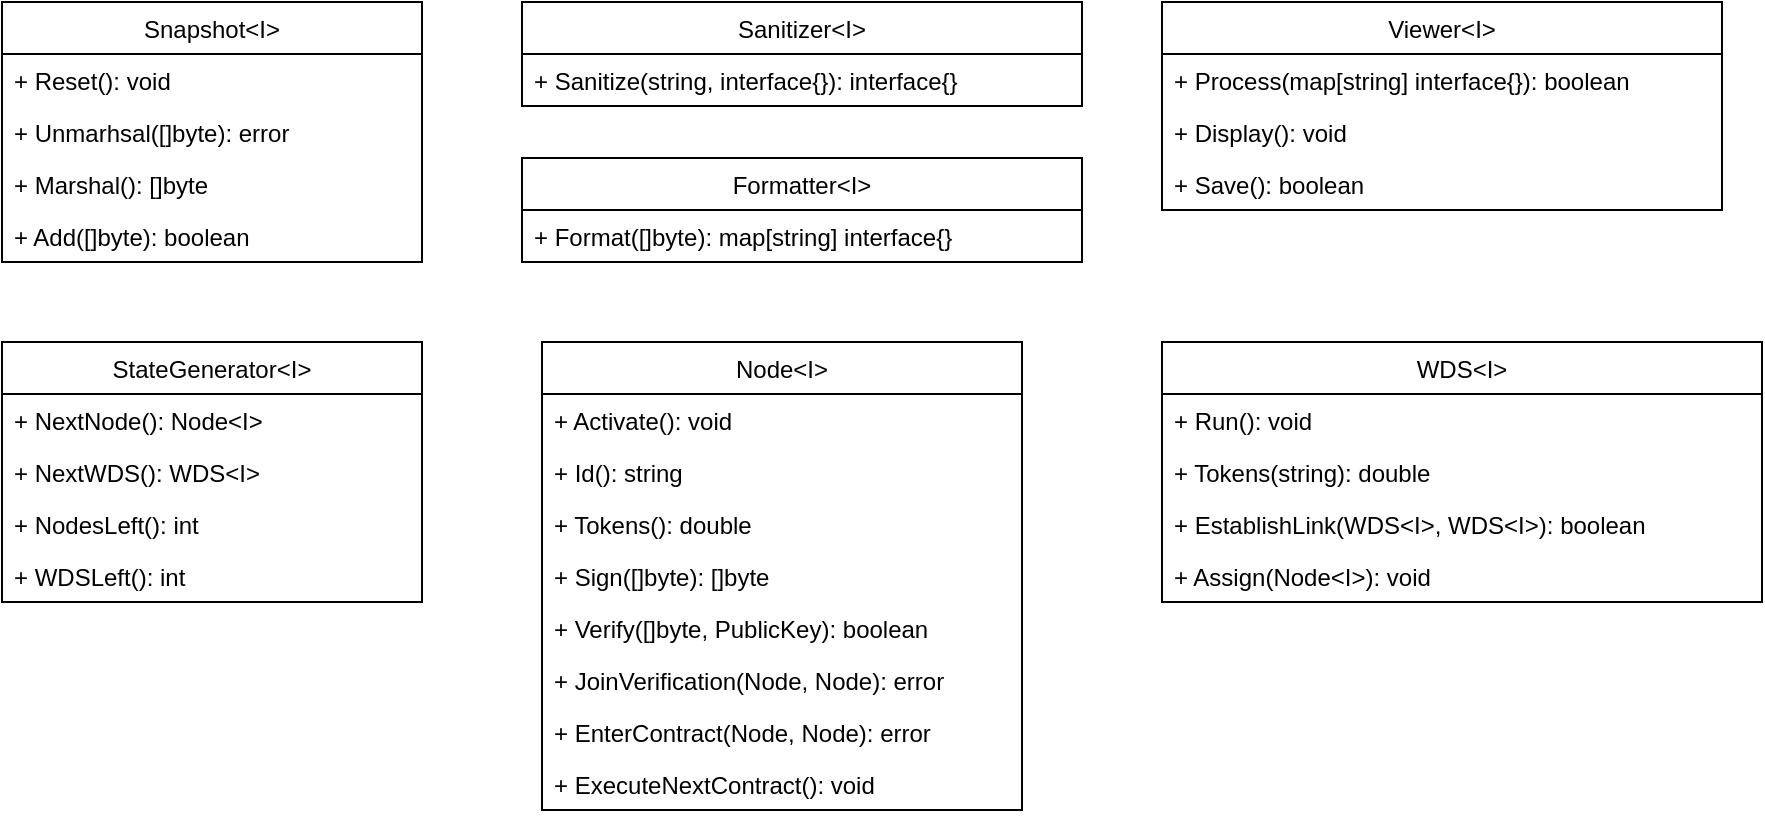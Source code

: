 <mxfile version="12.8.8" type="github">
  <diagram name="Page-1" id="9f46799a-70d6-7492-0946-bef42562c5a5">
    <mxGraphModel dx="1422" dy="771" grid="1" gridSize="10" guides="1" tooltips="1" connect="1" arrows="1" fold="1" page="1" pageScale="1" pageWidth="1100" pageHeight="850" background="#ffffff" math="0" shadow="0">
      <root>
        <mxCell id="0" />
        <mxCell id="1" parent="0" />
        <mxCell id="2IR7Bkg2tbde0Om3c2JG-1" value="Snapshot&lt;I&gt;" style="swimlane;fontStyle=0;childLayout=stackLayout;horizontal=1;startSize=26;fillColor=none;horizontalStack=0;resizeParent=1;resizeParentMax=0;resizeLast=0;collapsible=1;marginBottom=0;" vertex="1" parent="1">
          <mxGeometry x="80" y="30" width="210" height="130" as="geometry" />
        </mxCell>
        <mxCell id="2IR7Bkg2tbde0Om3c2JG-2" value="+ Reset(): void" style="text;strokeColor=none;fillColor=none;align=left;verticalAlign=top;spacingLeft=4;spacingRight=4;overflow=hidden;rotatable=0;points=[[0,0.5],[1,0.5]];portConstraint=eastwest;" vertex="1" parent="2IR7Bkg2tbde0Om3c2JG-1">
          <mxGeometry y="26" width="210" height="26" as="geometry" />
        </mxCell>
        <mxCell id="2IR7Bkg2tbde0Om3c2JG-3" value="+ Unmarhsal([]byte): error" style="text;strokeColor=none;fillColor=none;align=left;verticalAlign=top;spacingLeft=4;spacingRight=4;overflow=hidden;rotatable=0;points=[[0,0.5],[1,0.5]];portConstraint=eastwest;" vertex="1" parent="2IR7Bkg2tbde0Om3c2JG-1">
          <mxGeometry y="52" width="210" height="26" as="geometry" />
        </mxCell>
        <mxCell id="2IR7Bkg2tbde0Om3c2JG-4" value="+ Marshal(): []byte&#xa;" style="text;strokeColor=none;fillColor=none;align=left;verticalAlign=top;spacingLeft=4;spacingRight=4;overflow=hidden;rotatable=0;points=[[0,0.5],[1,0.5]];portConstraint=eastwest;" vertex="1" parent="2IR7Bkg2tbde0Om3c2JG-1">
          <mxGeometry y="78" width="210" height="26" as="geometry" />
        </mxCell>
        <mxCell id="2IR7Bkg2tbde0Om3c2JG-10" value="+ Add([]byte): boolean" style="text;strokeColor=none;fillColor=none;align=left;verticalAlign=top;spacingLeft=4;spacingRight=4;overflow=hidden;rotatable=0;points=[[0,0.5],[1,0.5]];portConstraint=eastwest;" vertex="1" parent="2IR7Bkg2tbde0Om3c2JG-1">
          <mxGeometry y="104" width="210" height="26" as="geometry" />
        </mxCell>
        <mxCell id="2IR7Bkg2tbde0Om3c2JG-11" value="Sanitizer&lt;I&gt;" style="swimlane;fontStyle=0;childLayout=stackLayout;horizontal=1;startSize=26;fillColor=none;horizontalStack=0;resizeParent=1;resizeParentMax=0;resizeLast=0;collapsible=1;marginBottom=0;" vertex="1" parent="1">
          <mxGeometry x="340" y="30" width="280" height="52" as="geometry" />
        </mxCell>
        <mxCell id="2IR7Bkg2tbde0Om3c2JG-12" value="+ Sanitize(string, interface{}): interface{}" style="text;strokeColor=none;fillColor=none;align=left;verticalAlign=top;spacingLeft=4;spacingRight=4;overflow=hidden;rotatable=0;points=[[0,0.5],[1,0.5]];portConstraint=eastwest;" vertex="1" parent="2IR7Bkg2tbde0Om3c2JG-11">
          <mxGeometry y="26" width="280" height="26" as="geometry" />
        </mxCell>
        <mxCell id="2IR7Bkg2tbde0Om3c2JG-16" value="StateGenerator&lt;I&gt;" style="swimlane;fontStyle=0;childLayout=stackLayout;horizontal=1;startSize=26;fillColor=none;horizontalStack=0;resizeParent=1;resizeParentMax=0;resizeLast=0;collapsible=1;marginBottom=0;" vertex="1" parent="1">
          <mxGeometry x="80" y="200" width="210" height="130" as="geometry" />
        </mxCell>
        <mxCell id="2IR7Bkg2tbde0Om3c2JG-17" value="+ NextNode(): Node&lt;I&gt;" style="text;strokeColor=none;fillColor=none;align=left;verticalAlign=top;spacingLeft=4;spacingRight=4;overflow=hidden;rotatable=0;points=[[0,0.5],[1,0.5]];portConstraint=eastwest;" vertex="1" parent="2IR7Bkg2tbde0Om3c2JG-16">
          <mxGeometry y="26" width="210" height="26" as="geometry" />
        </mxCell>
        <mxCell id="2IR7Bkg2tbde0Om3c2JG-18" value="+ NextWDS(): WDS&lt;I&gt;" style="text;strokeColor=none;fillColor=none;align=left;verticalAlign=top;spacingLeft=4;spacingRight=4;overflow=hidden;rotatable=0;points=[[0,0.5],[1,0.5]];portConstraint=eastwest;" vertex="1" parent="2IR7Bkg2tbde0Om3c2JG-16">
          <mxGeometry y="52" width="210" height="26" as="geometry" />
        </mxCell>
        <mxCell id="2IR7Bkg2tbde0Om3c2JG-19" value="+ NodesLeft(): int" style="text;strokeColor=none;fillColor=none;align=left;verticalAlign=top;spacingLeft=4;spacingRight=4;overflow=hidden;rotatable=0;points=[[0,0.5],[1,0.5]];portConstraint=eastwest;" vertex="1" parent="2IR7Bkg2tbde0Om3c2JG-16">
          <mxGeometry y="78" width="210" height="26" as="geometry" />
        </mxCell>
        <mxCell id="2IR7Bkg2tbde0Om3c2JG-20" value="+ WDSLeft(): int" style="text;strokeColor=none;fillColor=none;align=left;verticalAlign=top;spacingLeft=4;spacingRight=4;overflow=hidden;rotatable=0;points=[[0,0.5],[1,0.5]];portConstraint=eastwest;" vertex="1" parent="2IR7Bkg2tbde0Om3c2JG-16">
          <mxGeometry y="104" width="210" height="26" as="geometry" />
        </mxCell>
        <mxCell id="2IR7Bkg2tbde0Om3c2JG-21" value="Formatter&lt;I&gt;" style="swimlane;fontStyle=0;childLayout=stackLayout;horizontal=1;startSize=26;fillColor=none;horizontalStack=0;resizeParent=1;resizeParentMax=0;resizeLast=0;collapsible=1;marginBottom=0;" vertex="1" parent="1">
          <mxGeometry x="340" y="108" width="280" height="52" as="geometry" />
        </mxCell>
        <mxCell id="2IR7Bkg2tbde0Om3c2JG-22" value="+ Format([]byte): map[string] interface{}" style="text;strokeColor=none;fillColor=none;align=left;verticalAlign=top;spacingLeft=4;spacingRight=4;overflow=hidden;rotatable=0;points=[[0,0.5],[1,0.5]];portConstraint=eastwest;" vertex="1" parent="2IR7Bkg2tbde0Om3c2JG-21">
          <mxGeometry y="26" width="280" height="26" as="geometry" />
        </mxCell>
        <mxCell id="2IR7Bkg2tbde0Om3c2JG-23" value="Viewer&lt;I&gt;" style="swimlane;fontStyle=0;childLayout=stackLayout;horizontal=1;startSize=26;fillColor=none;horizontalStack=0;resizeParent=1;resizeParentMax=0;resizeLast=0;collapsible=1;marginBottom=0;" vertex="1" parent="1">
          <mxGeometry x="660" y="30" width="280" height="104" as="geometry" />
        </mxCell>
        <mxCell id="2IR7Bkg2tbde0Om3c2JG-24" value="+ Process(map[string] interface{}): boolean" style="text;strokeColor=none;fillColor=none;align=left;verticalAlign=top;spacingLeft=4;spacingRight=4;overflow=hidden;rotatable=0;points=[[0,0.5],[1,0.5]];portConstraint=eastwest;" vertex="1" parent="2IR7Bkg2tbde0Om3c2JG-23">
          <mxGeometry y="26" width="280" height="26" as="geometry" />
        </mxCell>
        <mxCell id="2IR7Bkg2tbde0Om3c2JG-25" value="+ Display(): void" style="text;strokeColor=none;fillColor=none;align=left;verticalAlign=top;spacingLeft=4;spacingRight=4;overflow=hidden;rotatable=0;points=[[0,0.5],[1,0.5]];portConstraint=eastwest;" vertex="1" parent="2IR7Bkg2tbde0Om3c2JG-23">
          <mxGeometry y="52" width="280" height="26" as="geometry" />
        </mxCell>
        <mxCell id="2IR7Bkg2tbde0Om3c2JG-26" value="+ Save(): boolean&#xa;" style="text;strokeColor=none;fillColor=none;align=left;verticalAlign=top;spacingLeft=4;spacingRight=4;overflow=hidden;rotatable=0;points=[[0,0.5],[1,0.5]];portConstraint=eastwest;" vertex="1" parent="2IR7Bkg2tbde0Om3c2JG-23">
          <mxGeometry y="78" width="280" height="26" as="geometry" />
        </mxCell>
        <mxCell id="2IR7Bkg2tbde0Om3c2JG-28" value="Node&lt;I&gt;" style="swimlane;fontStyle=0;childLayout=stackLayout;horizontal=1;startSize=26;fillColor=none;horizontalStack=0;resizeParent=1;resizeParentMax=0;resizeLast=0;collapsible=1;marginBottom=0;" vertex="1" parent="1">
          <mxGeometry x="350" y="200" width="240" height="234" as="geometry" />
        </mxCell>
        <mxCell id="2IR7Bkg2tbde0Om3c2JG-29" value="+ Activate(): void" style="text;strokeColor=none;fillColor=none;align=left;verticalAlign=top;spacingLeft=4;spacingRight=4;overflow=hidden;rotatable=0;points=[[0,0.5],[1,0.5]];portConstraint=eastwest;" vertex="1" parent="2IR7Bkg2tbde0Om3c2JG-28">
          <mxGeometry y="26" width="240" height="26" as="geometry" />
        </mxCell>
        <mxCell id="2IR7Bkg2tbde0Om3c2JG-30" value="+ Id(): string" style="text;strokeColor=none;fillColor=none;align=left;verticalAlign=top;spacingLeft=4;spacingRight=4;overflow=hidden;rotatable=0;points=[[0,0.5],[1,0.5]];portConstraint=eastwest;" vertex="1" parent="2IR7Bkg2tbde0Om3c2JG-28">
          <mxGeometry y="52" width="240" height="26" as="geometry" />
        </mxCell>
        <mxCell id="2IR7Bkg2tbde0Om3c2JG-31" value="+ Tokens(): double" style="text;strokeColor=none;fillColor=none;align=left;verticalAlign=top;spacingLeft=4;spacingRight=4;overflow=hidden;rotatable=0;points=[[0,0.5],[1,0.5]];portConstraint=eastwest;" vertex="1" parent="2IR7Bkg2tbde0Om3c2JG-28">
          <mxGeometry y="78" width="240" height="26" as="geometry" />
        </mxCell>
        <mxCell id="2IR7Bkg2tbde0Om3c2JG-32" value="+ Sign([]byte): []byte" style="text;strokeColor=none;fillColor=none;align=left;verticalAlign=top;spacingLeft=4;spacingRight=4;overflow=hidden;rotatable=0;points=[[0,0.5],[1,0.5]];portConstraint=eastwest;" vertex="1" parent="2IR7Bkg2tbde0Om3c2JG-28">
          <mxGeometry y="104" width="240" height="26" as="geometry" />
        </mxCell>
        <mxCell id="2IR7Bkg2tbde0Om3c2JG-33" value="+ Verify([]byte, PublicKey): boolean" style="text;strokeColor=none;fillColor=none;align=left;verticalAlign=top;spacingLeft=4;spacingRight=4;overflow=hidden;rotatable=0;points=[[0,0.5],[1,0.5]];portConstraint=eastwest;" vertex="1" parent="2IR7Bkg2tbde0Om3c2JG-28">
          <mxGeometry y="130" width="240" height="26" as="geometry" />
        </mxCell>
        <mxCell id="2IR7Bkg2tbde0Om3c2JG-34" value="+ JoinVerification(Node, Node): error" style="text;strokeColor=none;fillColor=none;align=left;verticalAlign=top;spacingLeft=4;spacingRight=4;overflow=hidden;rotatable=0;points=[[0,0.5],[1,0.5]];portConstraint=eastwest;" vertex="1" parent="2IR7Bkg2tbde0Om3c2JG-28">
          <mxGeometry y="156" width="240" height="26" as="geometry" />
        </mxCell>
        <mxCell id="2IR7Bkg2tbde0Om3c2JG-35" value="+ EnterContract(Node, Node): error" style="text;strokeColor=none;fillColor=none;align=left;verticalAlign=top;spacingLeft=4;spacingRight=4;overflow=hidden;rotatable=0;points=[[0,0.5],[1,0.5]];portConstraint=eastwest;" vertex="1" parent="2IR7Bkg2tbde0Om3c2JG-28">
          <mxGeometry y="182" width="240" height="26" as="geometry" />
        </mxCell>
        <mxCell id="2IR7Bkg2tbde0Om3c2JG-36" value="+ ExecuteNextContract(): void" style="text;strokeColor=none;fillColor=none;align=left;verticalAlign=top;spacingLeft=4;spacingRight=4;overflow=hidden;rotatable=0;points=[[0,0.5],[1,0.5]];portConstraint=eastwest;" vertex="1" parent="2IR7Bkg2tbde0Om3c2JG-28">
          <mxGeometry y="208" width="240" height="26" as="geometry" />
        </mxCell>
        <mxCell id="2IR7Bkg2tbde0Om3c2JG-37" value="WDS&lt;I&gt;" style="swimlane;fontStyle=0;childLayout=stackLayout;horizontal=1;startSize=26;fillColor=none;horizontalStack=0;resizeParent=1;resizeParentMax=0;resizeLast=0;collapsible=1;marginBottom=0;" vertex="1" parent="1">
          <mxGeometry x="660" y="200" width="300" height="130" as="geometry" />
        </mxCell>
        <mxCell id="2IR7Bkg2tbde0Om3c2JG-38" value="+ Run(): void" style="text;strokeColor=none;fillColor=none;align=left;verticalAlign=top;spacingLeft=4;spacingRight=4;overflow=hidden;rotatable=0;points=[[0,0.5],[1,0.5]];portConstraint=eastwest;" vertex="1" parent="2IR7Bkg2tbde0Om3c2JG-37">
          <mxGeometry y="26" width="300" height="26" as="geometry" />
        </mxCell>
        <mxCell id="2IR7Bkg2tbde0Om3c2JG-39" value="+ Tokens(string): double" style="text;strokeColor=none;fillColor=none;align=left;verticalAlign=top;spacingLeft=4;spacingRight=4;overflow=hidden;rotatable=0;points=[[0,0.5],[1,0.5]];portConstraint=eastwest;" vertex="1" parent="2IR7Bkg2tbde0Om3c2JG-37">
          <mxGeometry y="52" width="300" height="26" as="geometry" />
        </mxCell>
        <mxCell id="2IR7Bkg2tbde0Om3c2JG-40" value="+ EstablishLink(WDS&lt;I&gt;, WDS&lt;I&gt;): boolean" style="text;strokeColor=none;fillColor=none;align=left;verticalAlign=top;spacingLeft=4;spacingRight=4;overflow=hidden;rotatable=0;points=[[0,0.5],[1,0.5]];portConstraint=eastwest;" vertex="1" parent="2IR7Bkg2tbde0Om3c2JG-37">
          <mxGeometry y="78" width="300" height="26" as="geometry" />
        </mxCell>
        <mxCell id="2IR7Bkg2tbde0Om3c2JG-41" value="+ Assign(Node&lt;I&gt;): void" style="text;strokeColor=none;fillColor=none;align=left;verticalAlign=top;spacingLeft=4;spacingRight=4;overflow=hidden;rotatable=0;points=[[0,0.5],[1,0.5]];portConstraint=eastwest;" vertex="1" parent="2IR7Bkg2tbde0Om3c2JG-37">
          <mxGeometry y="104" width="300" height="26" as="geometry" />
        </mxCell>
      </root>
    </mxGraphModel>
  </diagram>
</mxfile>
